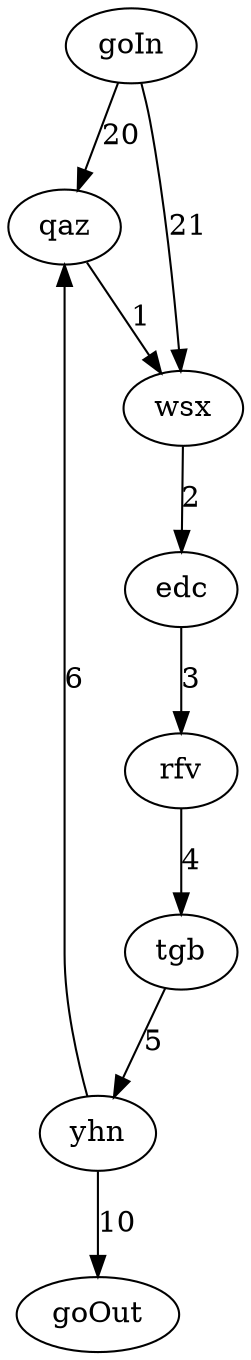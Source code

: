 digraph {
  qaz;
    qaz -> wsx [label=1];
  wsx;
    wsx -> edc [label=2];
  edc;
    edc -> rfv [label=3];
  rfv;
    rfv -> tgb [label=4];
  tgb;
    tgb -> yhn [label=5];
  yhn;
    yhn -> qaz [label=6];
    yhn -> goOut [label=10];
  goOut;
  goIn;
    goIn -> qaz [label=20];
    goIn -> wsx [label=21];
}
